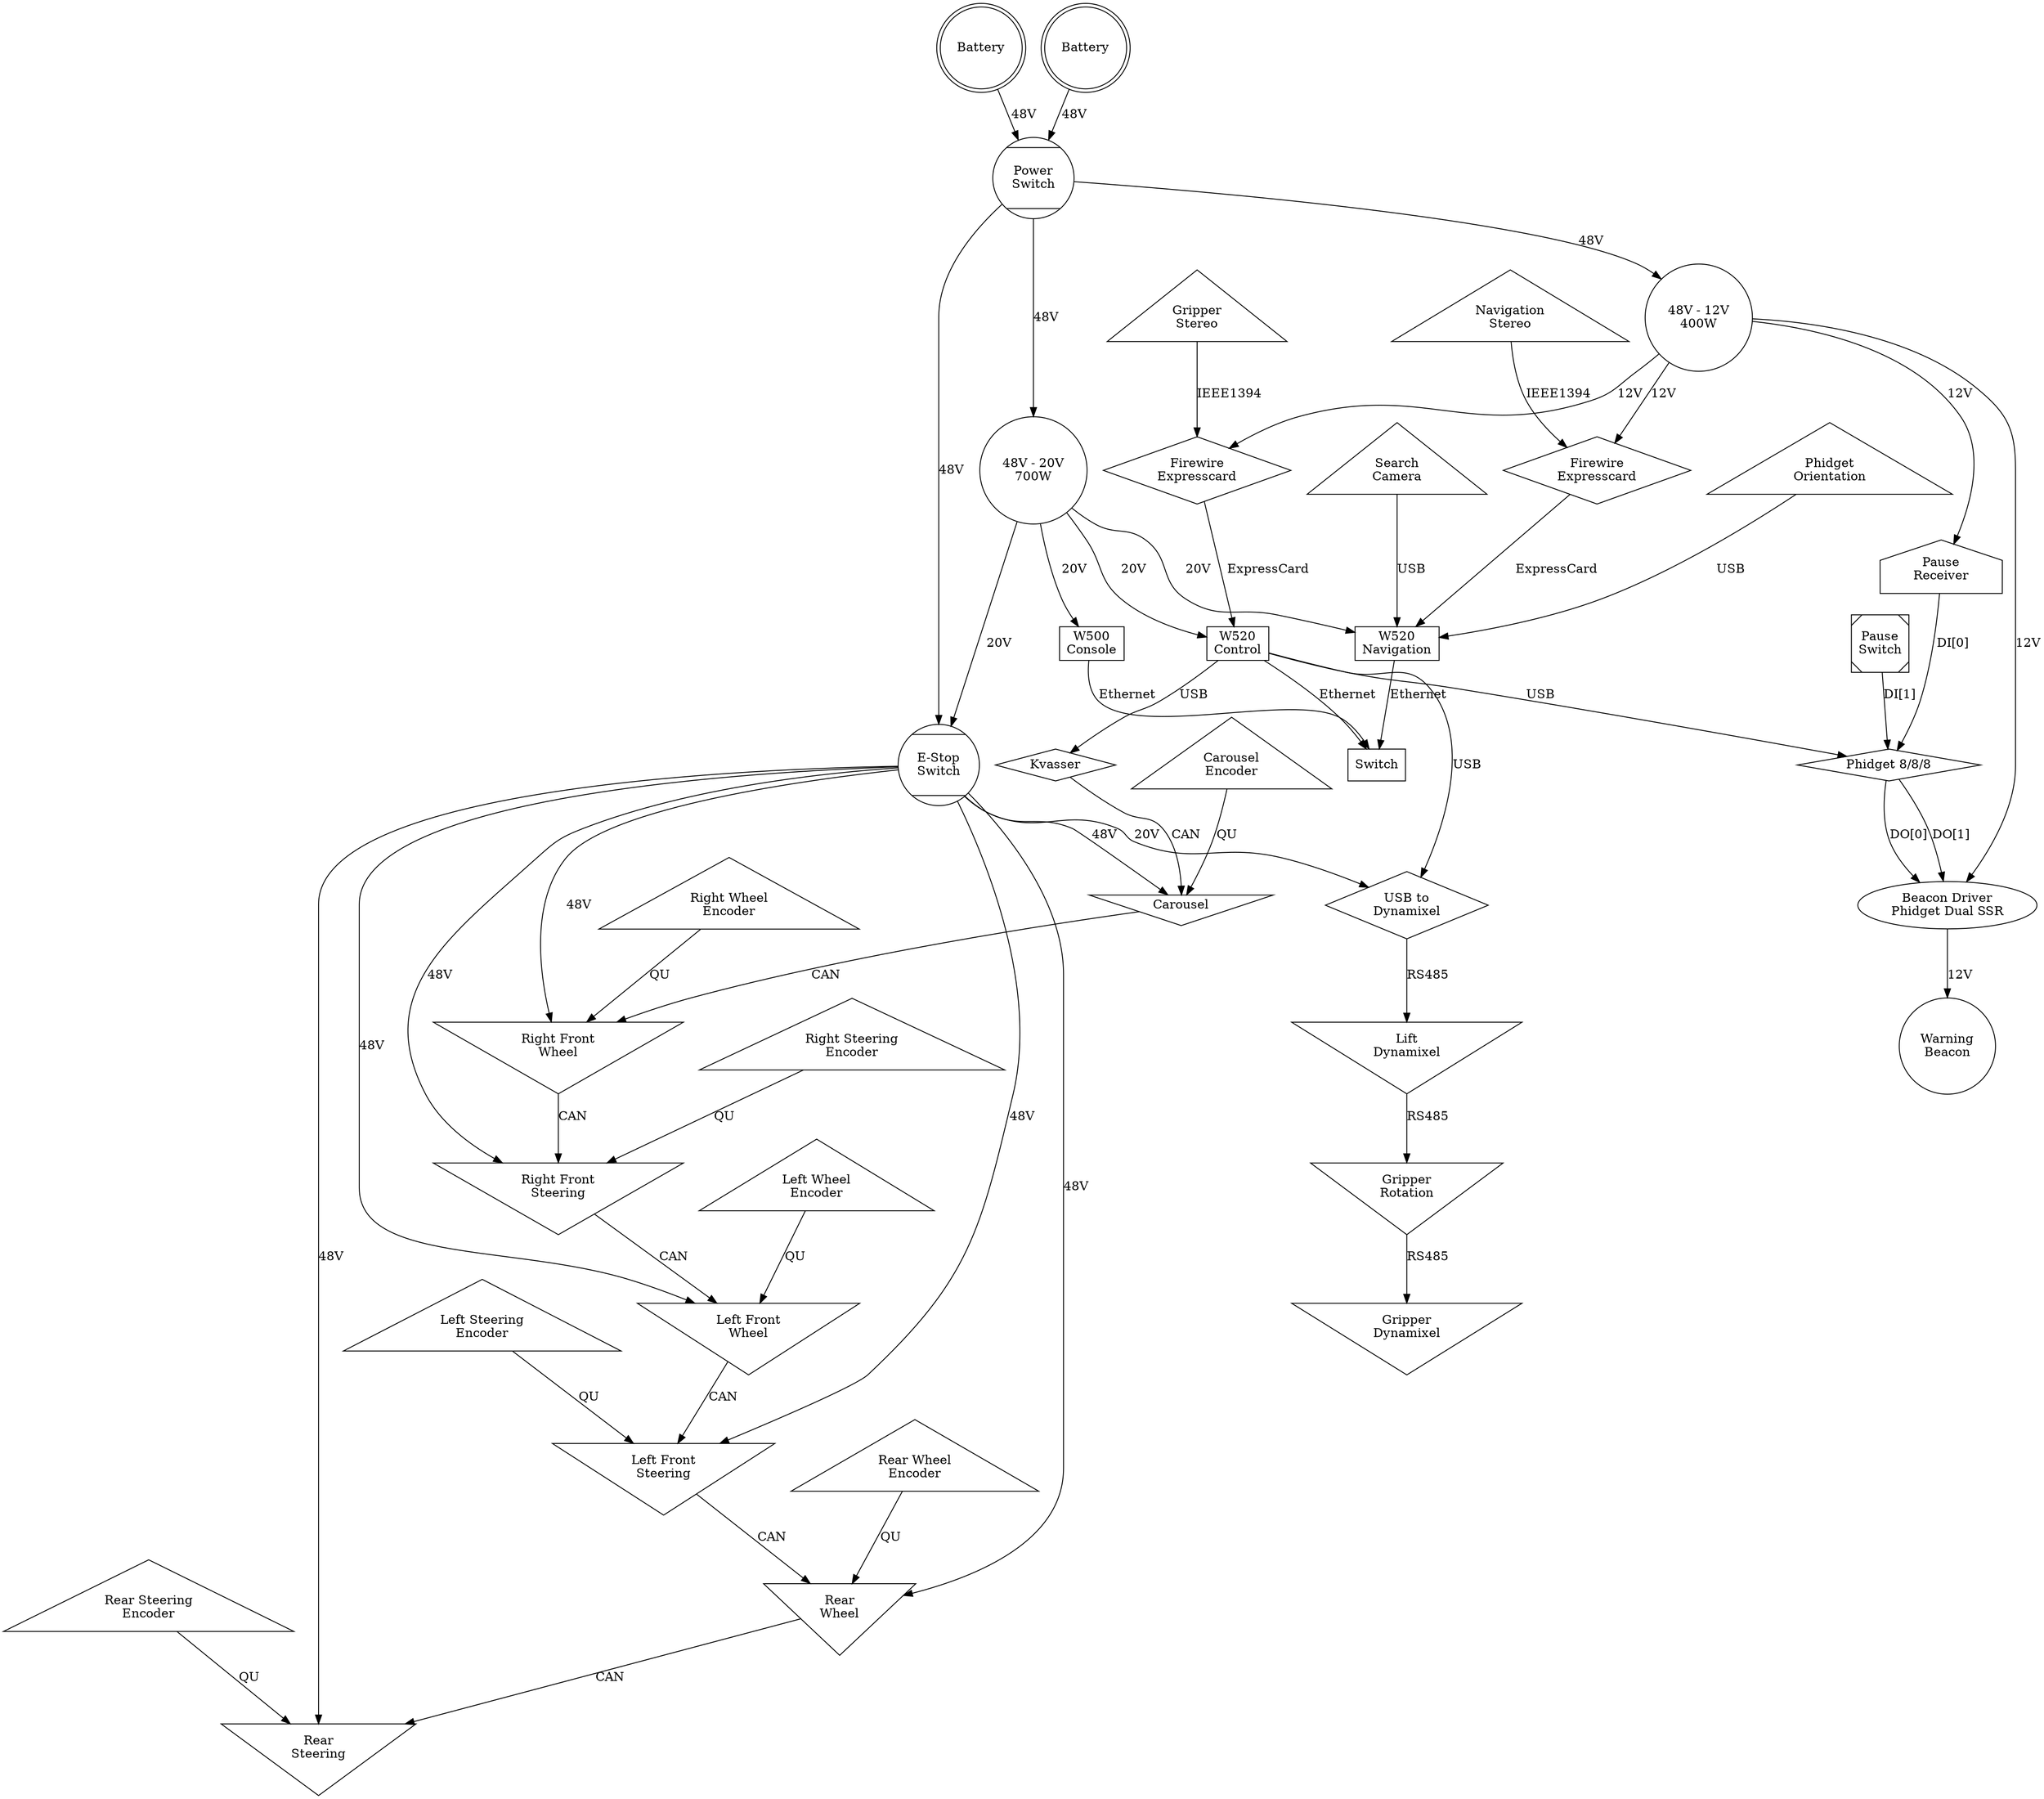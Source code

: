 digraph Robot {
    graph [overlap="voronoi" splines="true"];
    // Computers
    NavigationComputer [label="W520\nNavigation" shape=box];
    ControlComputer [label="W520\nControl" shape=box];
    DebugComputer [label="W500\nConsole" shape=box];

    EthernetSwitch [label="Switch" shape=box];

    // Computer Interface Devices
    CANInterface [label="Kvasser" shape=diamond];
    Phidget888 [label="Phidget 8/8/8" shape=diamond];
    DynamixelInterface [label="USB to\nDynamixel" shape=diamond];
    ControlFireWireCard [label="Firewire\nExpresscard" shape=diamond];
    NavigationFireWireCard [label="Firewire\nExpresscard" shape=diamond];
 
    // Wheel Actuators
    RightFrontWheel [label="Right Front\nWheel" shape=invtriangle];
    RightFrontSteering [label="Right Front\nSteering" shape=invtriangle];
    LeftFrontWheel [label="Left Front\nWheel" shape=invtriangle];
    LeftFrontSteering [label="Left Front\nSteering" shape=invtriangle];
    RearWheel [label="Rear\nWheel" shape=invtriangle];
    RearSteering [label="Rear\nSteering" shape=invtriangle];

    // Gripper Actuators
    GripperDynamixel [label="Gripper\nDynamixel" shape=invtriangle];
    LiftDynamixel [label="Lift\nDynamixel" shape=invtriangle];
    RotationDynamixel [label="Gripper\nRotation" shape=invtriangle];

    // Carousel Actuator
    Carousel [label="Carousel" shape=invtriangle];

    // Wheel Sensors
    RightFrontEncoder [label="Right Wheel\nEncoder" shape=triangle];
    RightFrontSteeringEncoder [label="Right Steering\nEncoder" shape=triangle];
    LeftFrontEncoder [label="Left Wheel\nEncoder" shape=triangle];
    LeftFrontSteeringEncoder [label="Left Steering\nEncoder" shape=triangle];
    RearEncoder [label="Rear Wheel\nEncoder" shape=triangle];
    RearSteeringEncoder [label="Rear Steering\nEncoder" shape=triangle];

    // Gripper Sensors
    GripperCamera [label="Gripper\nStereo" shape=triangle];

    // Carousel Sensors
    CarouselEncoder [label="Carousel\nEncoder" shape=triangle];

    // Navigation Sensors
    StereoCamera [label="Navigation\nStereo" shape=triangle];
    SearchCamera [label="Search\nCamera" shape=triangle];
    IMU [label="Phidget\nOrientation" shape=triangle];

    // Power Components
    Battery0 [label="Battery" shape=doublecircle];
    Battery1 [label="Battery" shape=doublecircle];
    ComputerPower [label="48V - 20V\n700W" shape=circle];
    AccessoryPower [label="48V - 12V\n400W" shape=circle];
    PowerSwitch [label="Power\nSwitch" shape=Mcircle];
    EStopSwitch [label="E-Stop\nSwitch" shape=Mcircle];
    WarningBeaconDriver [label="Beacon Driver\nPhidget Dual SSR"];

    // User Interface
    PauseSwitch [label="Pause\nSwitch" shape=Msquare];
    PauseReceiver [label="Pause\nReceiver" shape=house];
    WarningBeacon [label="Warning\nBeacon" shape=circle];

    // Wheel wiring
    ControlComputer -> CANInterface [label="USB"];
    RightFrontEncoder -> RightFrontWheel [label="QU"];
    RightFrontWheel -> RightFrontSteering [label="CAN"];
    RightFrontSteeringEncoder -> RightFrontSteering [label="QU"];
    RightFrontSteering -> LeftFrontWheel [label="CAN"];
    LeftFrontEncoder -> LeftFrontWheel [label="QU"];
    LeftFrontWheel -> LeftFrontSteering [label="CAN"];
    LeftFrontSteeringEncoder -> LeftFrontSteering [label="QU"];
    LeftFrontSteering -> RearWheel [label="CAN"];
    RearEncoder -> RearWheel [label="QU"];
    RearWheel -> RearSteering [label="CAN"];
    RearSteeringEncoder -> RearSteering [label="QU"];
    /*
    subgraph LeftWheelPod {
        LeftFrontWheel;
        LeftFrontSteering;
        LeftFrontEncoder;
        LeftFrontSteeringEncoder;
        LeftFrontHome;
        rank="same";
    };
    subgraph RightWheelPod {
        RightFrontWheel;
        RightFrontSteering;
        RightFrontEncoder;
        RightFrontSteeringEncoder;
        RightFrontHome;
        rank="same";
    };
    subgraph RearWheelPod {
        RearWheel;
        RearSteering;
        RearEncoder;
        RearSteeringEncoder;
        RearSteeringHome;
        rank="same";
    };
    */

    // Carousel Wiring
    CANInterface -> Carousel [label="CAN"];
    Carousel -> RightFrontWheel [label="CAN"];
    CarouselEncoder -> Carousel [label="QU"];

    // Gripper Wiring
    ControlComputer -> Phidget888 [label="USB"];
    ControlComputer -> DynamixelInterface [label="USB"];
    DynamixelInterface -> LiftDynamixel [label="RS485"];
    LiftDynamixel -> RotationDynamixel [label="RS485"];
    RotationDynamixel -> GripperDynamixel [label="RS485"];
    GripperCamera -> ControlFireWireCard [label="IEEE1394"];
    ControlFireWireCard -> ControlComputer [label="ExpressCard"];

    // Navigation Wiring
    StereoCamera -> NavigationFireWireCard [label="IEEE1394"];
    NavigationFireWireCard -> NavigationComputer [label="ExpressCard"];
    SearchCamera -> NavigationComputer [label="USB"];
    IMU -> NavigationComputer [label="USB"];

    // Network
    NavigationComputer -> EthernetSwitch [label="Ethernet"];
    ControlComputer -> EthernetSwitch [label="Ethernet"];
    DebugComputer -> EthernetSwitch [label="Ethernet"];
    /*
    subgraph Network {
        NavigationComputer;
        ControlComputer;
        EthernetSwitch;
        rank="same";
    }
    */

    // Power
    Battery0 -> PowerSwitch [label="48V"];
    Battery1 -> PowerSwitch [label="48V"];
    PowerSwitch -> EStopSwitch [label="48V"];
    EStopSwitch -> LeftFrontWheel [label="48V"];
    EStopSwitch -> LeftFrontSteering [label="48V"];
    EStopSwitch -> RightFrontWheel [label="48V"];
    EStopSwitch -> RightFrontSteering [label="48V"];
    EStopSwitch -> RearWheel [label="48V"];
    EStopSwitch -> RearSteering [label="48V"];
    EStopSwitch -> Carousel [label="48V"];
    PowerSwitch -> ComputerPower [label="48V"];
    PowerSwitch -> AccessoryPower [label="48V"];
    ComputerPower -> NavigationComputer [label="20V"];
    ComputerPower -> ControlComputer [label="20V"];
    ComputerPower -> DebugComputer [label="20V"];
    ComputerPower -> EStopSwitch [label="20V"];
    EStopSwitch -> DynamixelInterface [label="20V"];
    AccessoryPower -> NavigationFireWireCard [label="12V"]
    AccessoryPower -> ControlFireWireCard [label="12V"]
    AccessoryPower -> PauseReceiver [label="12V"]
    AccessoryPower -> WarningBeaconDriver [label="12V"]
    /*
    subgraph PowerConversion {
        Battery;
        ComputerPower;
        AccessoryPower;
        rank="same";
    }
    */

    PauseReceiver -> Phidget888 [label="DI[0]"];
    PauseSwitch -> Phidget888 [label="DI[1]"];
    Phidget888 -> WarningBeaconDriver [label="DO[0]"];
    Phidget888 -> WarningBeaconDriver [label="DO[1]"];
    WarningBeaconDriver -> WarningBeacon [label="12V"];
}
